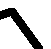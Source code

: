% jdbug.mp
% L. Nobre G.
% 2012

prologues := 1;

beginfig(1);
  numeric N, i, u, c, s;
  pen thepen;
  picture lastpic;
  u = 5mm;
  thepen = pencircle scaled 0.2u;
  N = 5;
  s = 180/N;
  c = u*cosd(s);
  draw for i=0 step 2s until 360-2s:
      (u*dir(i))--(c*dir(i+s))--
  endfor cycle withpen thepen;
  lastpic = currentpicture;
endfig;

beginfig(2);
  draw lastpic rotated s;
endfig;

end.